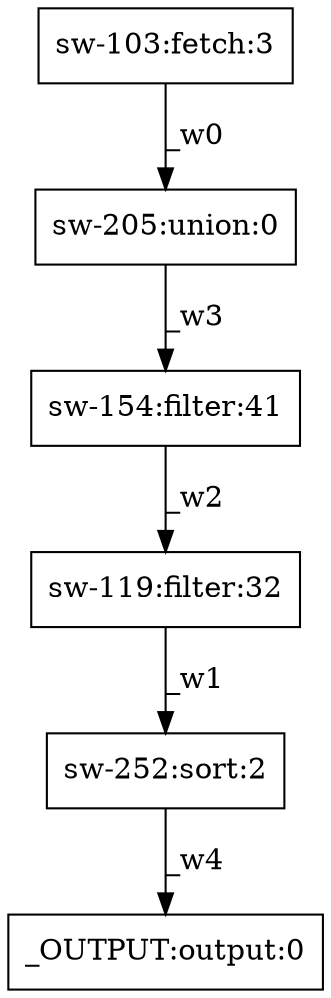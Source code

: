 digraph test1 { node [shape=box] "sw-154" [label="sw-154:filter:41"];"_OUTPUT" [label="_OUTPUT:output:0"];"sw-205" [label="sw-205:union:0"];"sw-119" [label="sw-119:filter:32"];"sw-252" [label="sw-252:sort:2"];"sw-103" [label="sw-103:fetch:3"];"sw-103" -> "sw-205" [label="_w0"];"sw-119" -> "sw-252" [label="_w1"];"sw-154" -> "sw-119" [label="_w2"];"sw-205" -> "sw-154" [label="_w3"];"sw-252" -> "_OUTPUT" [label="_w4"];}